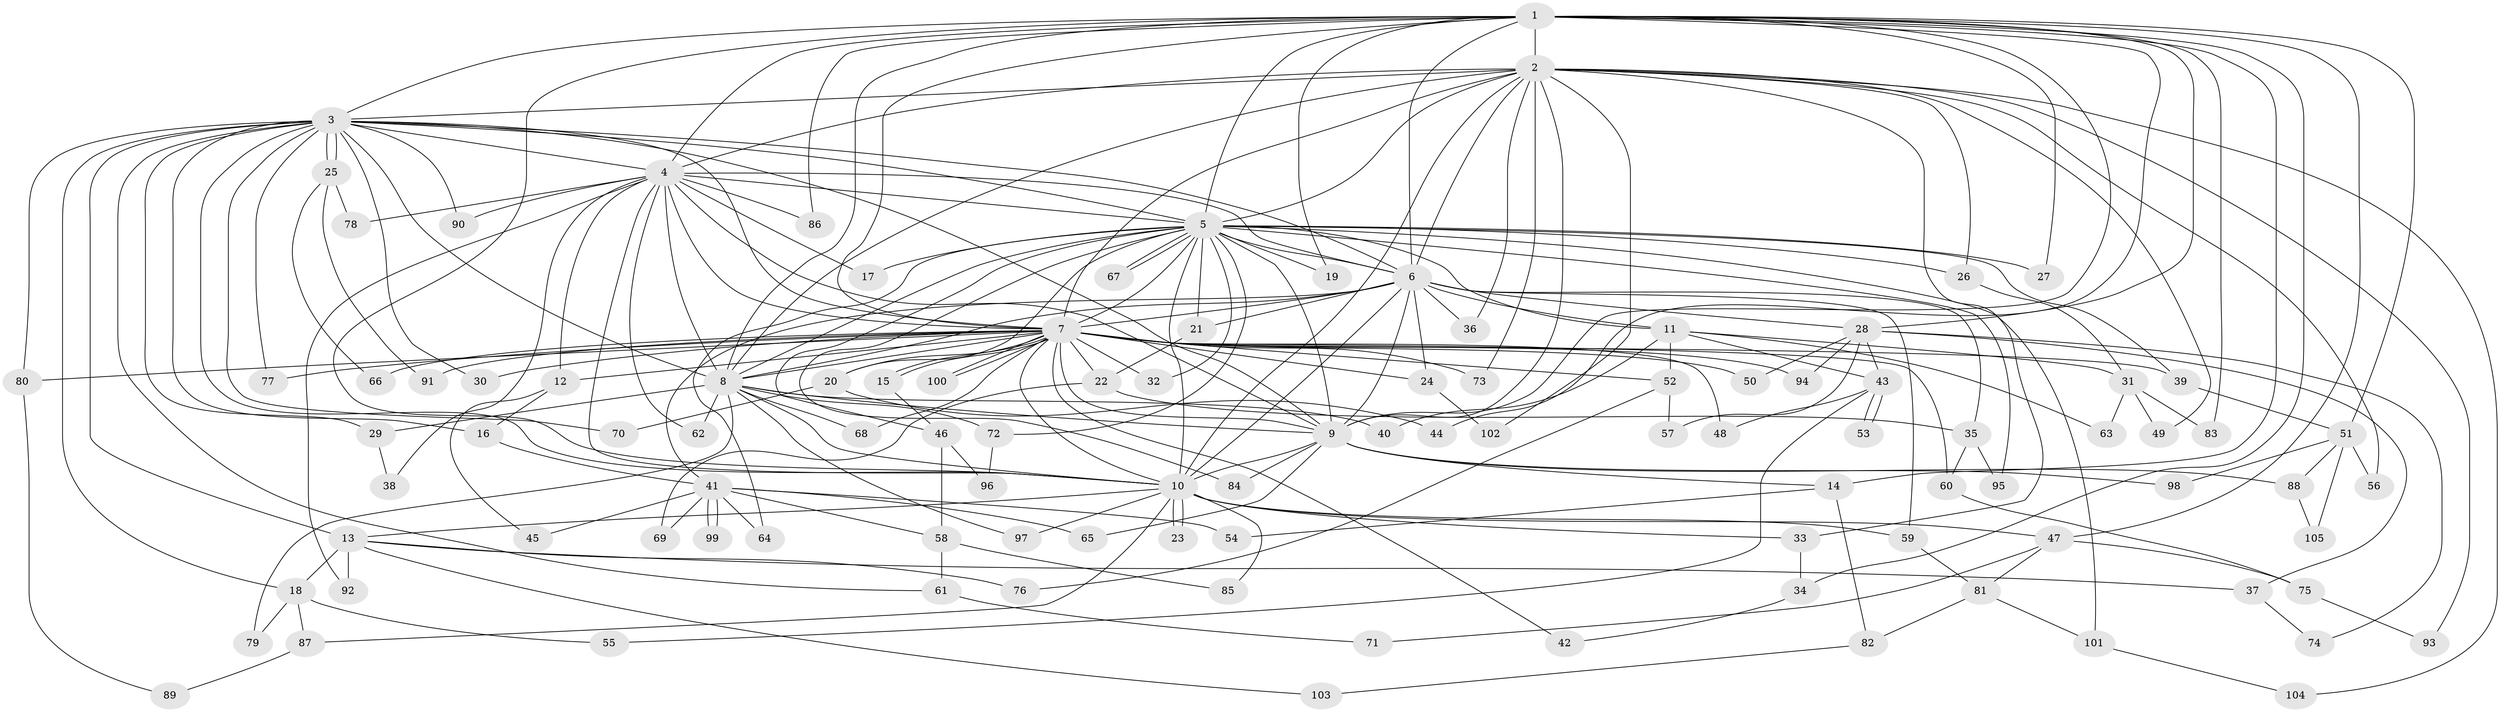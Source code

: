 // Generated by graph-tools (version 1.1) at 2025/25/03/09/25 03:25:53]
// undirected, 105 vertices, 235 edges
graph export_dot {
graph [start="1"]
  node [color=gray90,style=filled];
  1;
  2;
  3;
  4;
  5;
  6;
  7;
  8;
  9;
  10;
  11;
  12;
  13;
  14;
  15;
  16;
  17;
  18;
  19;
  20;
  21;
  22;
  23;
  24;
  25;
  26;
  27;
  28;
  29;
  30;
  31;
  32;
  33;
  34;
  35;
  36;
  37;
  38;
  39;
  40;
  41;
  42;
  43;
  44;
  45;
  46;
  47;
  48;
  49;
  50;
  51;
  52;
  53;
  54;
  55;
  56;
  57;
  58;
  59;
  60;
  61;
  62;
  63;
  64;
  65;
  66;
  67;
  68;
  69;
  70;
  71;
  72;
  73;
  74;
  75;
  76;
  77;
  78;
  79;
  80;
  81;
  82;
  83;
  84;
  85;
  86;
  87;
  88;
  89;
  90;
  91;
  92;
  93;
  94;
  95;
  96;
  97;
  98;
  99;
  100;
  101;
  102;
  103;
  104;
  105;
  1 -- 2;
  1 -- 3;
  1 -- 4;
  1 -- 5;
  1 -- 6;
  1 -- 7;
  1 -- 8;
  1 -- 9;
  1 -- 10;
  1 -- 14;
  1 -- 19;
  1 -- 27;
  1 -- 28;
  1 -- 34;
  1 -- 44;
  1 -- 47;
  1 -- 51;
  1 -- 83;
  1 -- 86;
  2 -- 3;
  2 -- 4;
  2 -- 5;
  2 -- 6;
  2 -- 7;
  2 -- 8;
  2 -- 9;
  2 -- 10;
  2 -- 26;
  2 -- 33;
  2 -- 36;
  2 -- 49;
  2 -- 56;
  2 -- 73;
  2 -- 93;
  2 -- 102;
  2 -- 104;
  3 -- 4;
  3 -- 5;
  3 -- 6;
  3 -- 7;
  3 -- 8;
  3 -- 9;
  3 -- 10;
  3 -- 13;
  3 -- 16;
  3 -- 18;
  3 -- 25;
  3 -- 25;
  3 -- 29;
  3 -- 30;
  3 -- 61;
  3 -- 70;
  3 -- 77;
  3 -- 80;
  3 -- 90;
  4 -- 5;
  4 -- 6;
  4 -- 7;
  4 -- 8;
  4 -- 9;
  4 -- 10;
  4 -- 12;
  4 -- 17;
  4 -- 38;
  4 -- 62;
  4 -- 78;
  4 -- 86;
  4 -- 90;
  4 -- 92;
  5 -- 6;
  5 -- 7;
  5 -- 8;
  5 -- 9;
  5 -- 10;
  5 -- 11;
  5 -- 17;
  5 -- 19;
  5 -- 20;
  5 -- 21;
  5 -- 26;
  5 -- 27;
  5 -- 32;
  5 -- 39;
  5 -- 46;
  5 -- 64;
  5 -- 67;
  5 -- 67;
  5 -- 72;
  5 -- 84;
  5 -- 95;
  5 -- 101;
  6 -- 7;
  6 -- 8;
  6 -- 9;
  6 -- 10;
  6 -- 11;
  6 -- 21;
  6 -- 24;
  6 -- 28;
  6 -- 35;
  6 -- 36;
  6 -- 41;
  6 -- 59;
  7 -- 8;
  7 -- 9;
  7 -- 10;
  7 -- 12;
  7 -- 15;
  7 -- 15;
  7 -- 20;
  7 -- 22;
  7 -- 24;
  7 -- 30;
  7 -- 32;
  7 -- 39;
  7 -- 42;
  7 -- 48;
  7 -- 50;
  7 -- 52;
  7 -- 60;
  7 -- 66;
  7 -- 68;
  7 -- 73;
  7 -- 77;
  7 -- 80;
  7 -- 91;
  7 -- 94;
  7 -- 100;
  7 -- 100;
  8 -- 9;
  8 -- 10;
  8 -- 29;
  8 -- 40;
  8 -- 62;
  8 -- 68;
  8 -- 72;
  8 -- 79;
  8 -- 97;
  9 -- 10;
  9 -- 14;
  9 -- 65;
  9 -- 84;
  9 -- 88;
  9 -- 98;
  10 -- 13;
  10 -- 23;
  10 -- 23;
  10 -- 33;
  10 -- 47;
  10 -- 59;
  10 -- 85;
  10 -- 87;
  10 -- 97;
  11 -- 31;
  11 -- 40;
  11 -- 43;
  11 -- 52;
  11 -- 63;
  12 -- 16;
  12 -- 45;
  13 -- 18;
  13 -- 37;
  13 -- 76;
  13 -- 92;
  13 -- 103;
  14 -- 54;
  14 -- 82;
  15 -- 46;
  16 -- 41;
  18 -- 55;
  18 -- 79;
  18 -- 87;
  20 -- 44;
  20 -- 70;
  21 -- 22;
  22 -- 35;
  22 -- 69;
  24 -- 102;
  25 -- 66;
  25 -- 78;
  25 -- 91;
  26 -- 31;
  28 -- 37;
  28 -- 43;
  28 -- 50;
  28 -- 57;
  28 -- 74;
  28 -- 94;
  29 -- 38;
  31 -- 49;
  31 -- 63;
  31 -- 83;
  33 -- 34;
  34 -- 42;
  35 -- 60;
  35 -- 95;
  37 -- 74;
  39 -- 51;
  41 -- 45;
  41 -- 54;
  41 -- 58;
  41 -- 64;
  41 -- 65;
  41 -- 69;
  41 -- 99;
  41 -- 99;
  43 -- 48;
  43 -- 53;
  43 -- 53;
  43 -- 55;
  46 -- 58;
  46 -- 96;
  47 -- 71;
  47 -- 75;
  47 -- 81;
  51 -- 56;
  51 -- 88;
  51 -- 98;
  51 -- 105;
  52 -- 57;
  52 -- 76;
  58 -- 61;
  58 -- 85;
  59 -- 81;
  60 -- 75;
  61 -- 71;
  72 -- 96;
  75 -- 93;
  80 -- 89;
  81 -- 82;
  81 -- 101;
  82 -- 103;
  87 -- 89;
  88 -- 105;
  101 -- 104;
}
